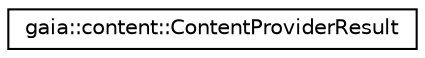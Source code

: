 digraph G
{
  edge [fontname="Helvetica",fontsize="10",labelfontname="Helvetica",labelfontsize="10"];
  node [fontname="Helvetica",fontsize="10",shape=record];
  rankdir=LR;
  Node1 [label="gaia::content::ContentProviderResult",height=0.2,width=0.4,color="black", fillcolor="white", style="filled",URL="$d5/da9/classgaia_1_1content_1_1_content_provider_result.html"];
}
